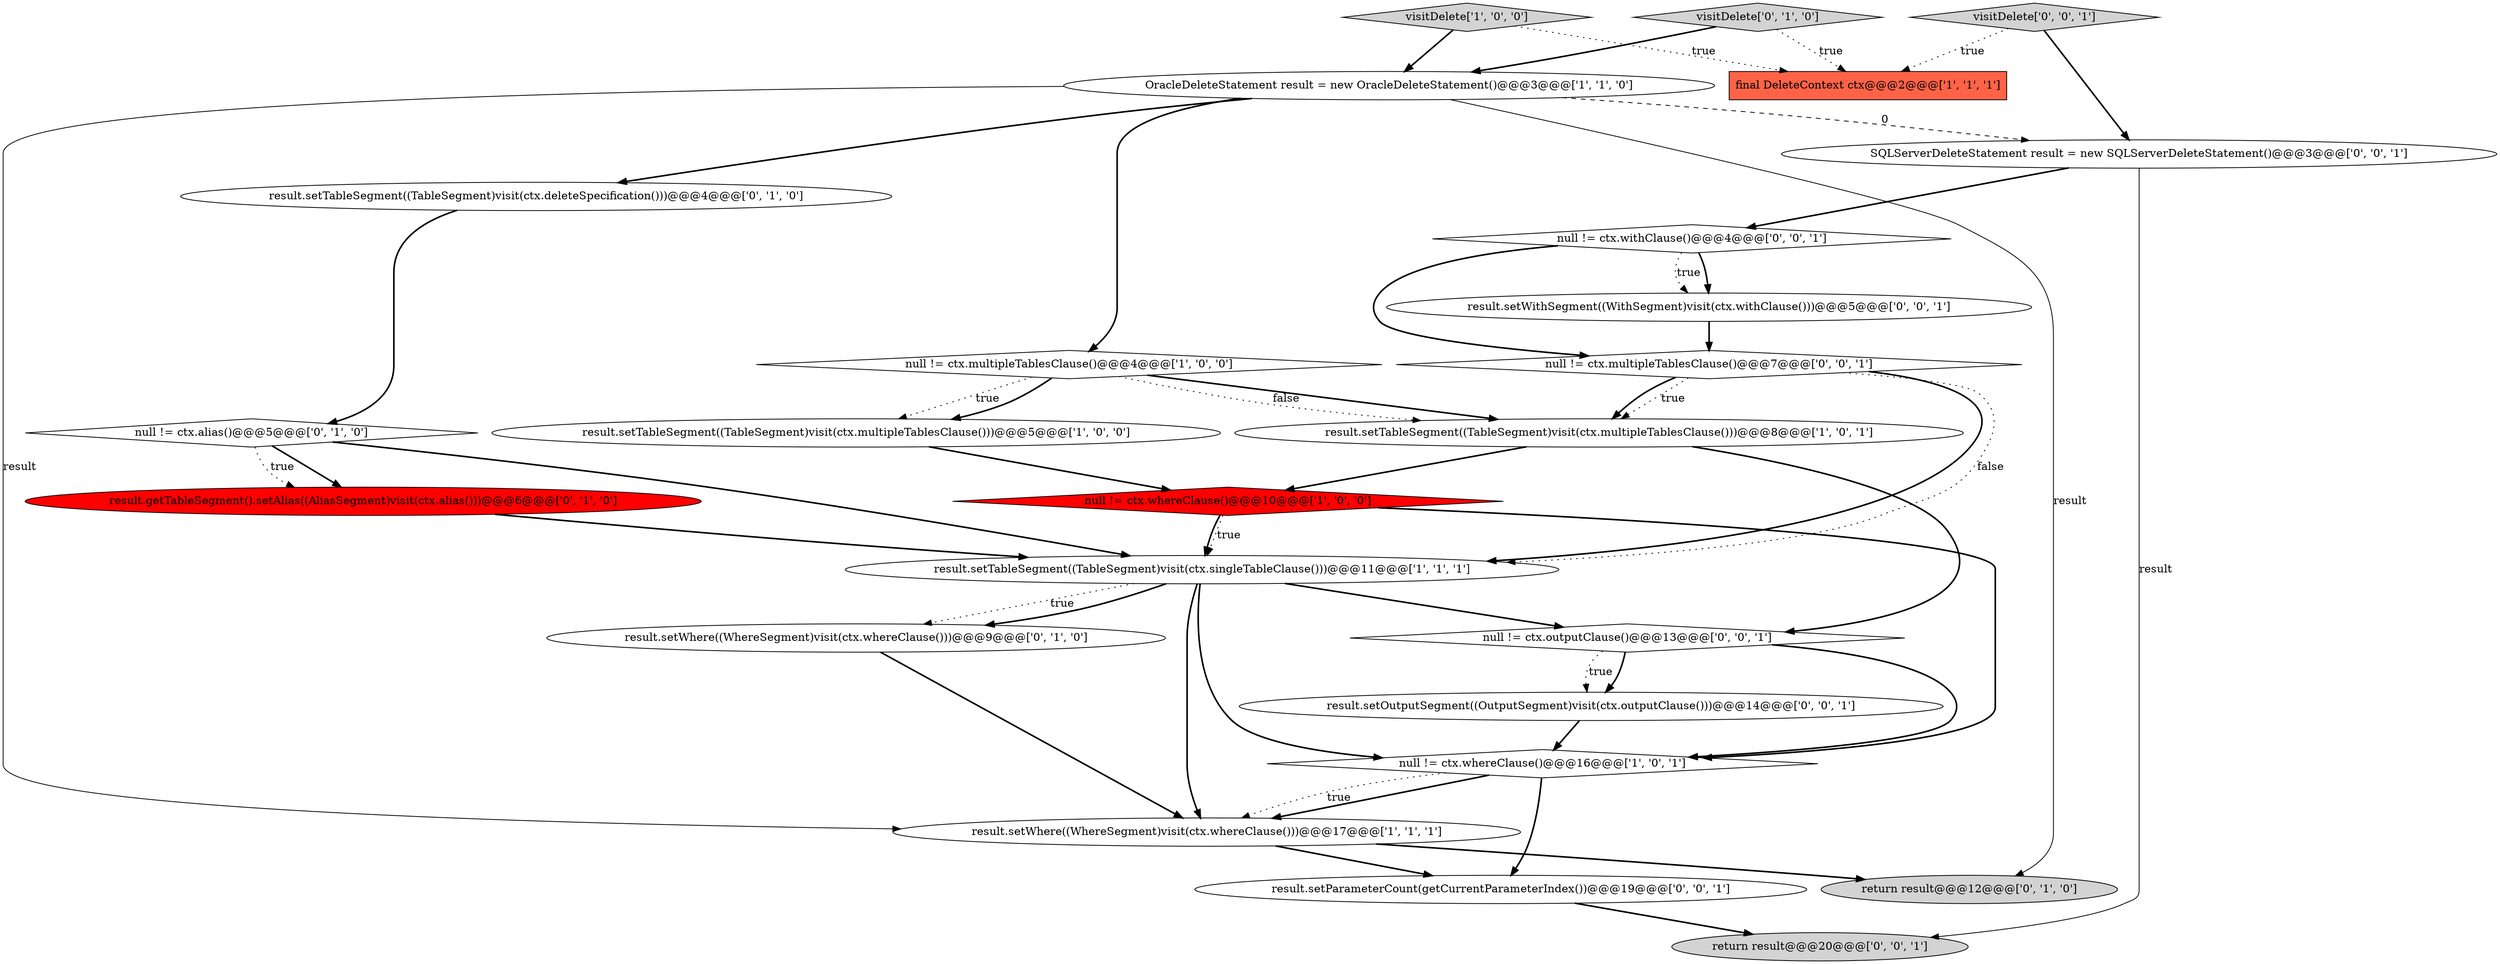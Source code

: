 digraph {
3 [style = filled, label = "final DeleteContext ctx@@@2@@@['1', '1', '1']", fillcolor = tomato, shape = box image = "AAA0AAABBB1BBB"];
17 [style = filled, label = "result.setParameterCount(getCurrentParameterIndex())@@@19@@@['0', '0', '1']", fillcolor = white, shape = ellipse image = "AAA0AAABBB3BBB"];
8 [style = filled, label = "visitDelete['1', '0', '0']", fillcolor = lightgray, shape = diamond image = "AAA0AAABBB1BBB"];
2 [style = filled, label = "null != ctx.whereClause()@@@10@@@['1', '0', '0']", fillcolor = red, shape = diamond image = "AAA1AAABBB1BBB"];
23 [style = filled, label = "null != ctx.withClause()@@@4@@@['0', '0', '1']", fillcolor = white, shape = diamond image = "AAA0AAABBB3BBB"];
21 [style = filled, label = "null != ctx.outputClause()@@@13@@@['0', '0', '1']", fillcolor = white, shape = diamond image = "AAA0AAABBB3BBB"];
11 [style = filled, label = "result.getTableSegment().setAlias((AliasSegment)visit(ctx.alias()))@@@6@@@['0', '1', '0']", fillcolor = red, shape = ellipse image = "AAA1AAABBB2BBB"];
16 [style = filled, label = "null != ctx.multipleTablesClause()@@@7@@@['0', '0', '1']", fillcolor = white, shape = diamond image = "AAA0AAABBB3BBB"];
19 [style = filled, label = "result.setOutputSegment((OutputSegment)visit(ctx.outputClause()))@@@14@@@['0', '0', '1']", fillcolor = white, shape = ellipse image = "AAA0AAABBB3BBB"];
24 [style = filled, label = "return result@@@20@@@['0', '0', '1']", fillcolor = lightgray, shape = ellipse image = "AAA0AAABBB3BBB"];
22 [style = filled, label = "SQLServerDeleteStatement result = new SQLServerDeleteStatement()@@@3@@@['0', '0', '1']", fillcolor = white, shape = ellipse image = "AAA0AAABBB3BBB"];
12 [style = filled, label = "result.setWhere((WhereSegment)visit(ctx.whereClause()))@@@9@@@['0', '1', '0']", fillcolor = white, shape = ellipse image = "AAA0AAABBB2BBB"];
20 [style = filled, label = "result.setWithSegment((WithSegment)visit(ctx.withClause()))@@@5@@@['0', '0', '1']", fillcolor = white, shape = ellipse image = "AAA0AAABBB3BBB"];
15 [style = filled, label = "null != ctx.alias()@@@5@@@['0', '1', '0']", fillcolor = white, shape = diamond image = "AAA0AAABBB2BBB"];
4 [style = filled, label = "null != ctx.multipleTablesClause()@@@4@@@['1', '0', '0']", fillcolor = white, shape = diamond image = "AAA0AAABBB1BBB"];
13 [style = filled, label = "result.setTableSegment((TableSegment)visit(ctx.deleteSpecification()))@@@4@@@['0', '1', '0']", fillcolor = white, shape = ellipse image = "AAA0AAABBB2BBB"];
6 [style = filled, label = "result.setTableSegment((TableSegment)visit(ctx.singleTableClause()))@@@11@@@['1', '1', '1']", fillcolor = white, shape = ellipse image = "AAA0AAABBB1BBB"];
9 [style = filled, label = "result.setTableSegment((TableSegment)visit(ctx.multipleTablesClause()))@@@8@@@['1', '0', '1']", fillcolor = white, shape = ellipse image = "AAA0AAABBB1BBB"];
18 [style = filled, label = "visitDelete['0', '0', '1']", fillcolor = lightgray, shape = diamond image = "AAA0AAABBB3BBB"];
10 [style = filled, label = "visitDelete['0', '1', '0']", fillcolor = lightgray, shape = diamond image = "AAA0AAABBB2BBB"];
5 [style = filled, label = "result.setWhere((WhereSegment)visit(ctx.whereClause()))@@@17@@@['1', '1', '1']", fillcolor = white, shape = ellipse image = "AAA0AAABBB1BBB"];
7 [style = filled, label = "result.setTableSegment((TableSegment)visit(ctx.multipleTablesClause()))@@@5@@@['1', '0', '0']", fillcolor = white, shape = ellipse image = "AAA0AAABBB1BBB"];
1 [style = filled, label = "null != ctx.whereClause()@@@16@@@['1', '0', '1']", fillcolor = white, shape = diamond image = "AAA0AAABBB1BBB"];
0 [style = filled, label = "OracleDeleteStatement result = new OracleDeleteStatement()@@@3@@@['1', '1', '0']", fillcolor = white, shape = ellipse image = "AAA0AAABBB1BBB"];
14 [style = filled, label = "return result@@@12@@@['0', '1', '0']", fillcolor = lightgray, shape = ellipse image = "AAA0AAABBB2BBB"];
1->5 [style = bold, label=""];
4->9 [style = bold, label=""];
23->20 [style = bold, label=""];
23->16 [style = bold, label=""];
16->9 [style = dotted, label="true"];
12->5 [style = bold, label=""];
0->13 [style = bold, label=""];
21->19 [style = bold, label=""];
9->2 [style = bold, label=""];
2->6 [style = bold, label=""];
2->1 [style = bold, label=""];
6->21 [style = bold, label=""];
16->6 [style = bold, label=""];
11->6 [style = bold, label=""];
4->7 [style = dotted, label="true"];
10->3 [style = dotted, label="true"];
15->6 [style = bold, label=""];
5->14 [style = bold, label=""];
5->17 [style = bold, label=""];
22->23 [style = bold, label=""];
0->22 [style = dashed, label="0"];
8->3 [style = dotted, label="true"];
4->7 [style = bold, label=""];
1->17 [style = bold, label=""];
8->0 [style = bold, label=""];
6->1 [style = bold, label=""];
4->9 [style = dotted, label="false"];
6->5 [style = bold, label=""];
19->1 [style = bold, label=""];
23->20 [style = dotted, label="true"];
17->24 [style = bold, label=""];
18->22 [style = bold, label=""];
20->16 [style = bold, label=""];
15->11 [style = bold, label=""];
0->4 [style = bold, label=""];
2->6 [style = dotted, label="true"];
7->2 [style = bold, label=""];
0->5 [style = solid, label="result"];
10->0 [style = bold, label=""];
21->1 [style = bold, label=""];
21->19 [style = dotted, label="true"];
18->3 [style = dotted, label="true"];
9->21 [style = bold, label=""];
15->11 [style = dotted, label="true"];
16->6 [style = dotted, label="false"];
13->15 [style = bold, label=""];
6->12 [style = dotted, label="true"];
22->24 [style = solid, label="result"];
1->5 [style = dotted, label="true"];
16->9 [style = bold, label=""];
0->14 [style = solid, label="result"];
6->12 [style = bold, label=""];
}
